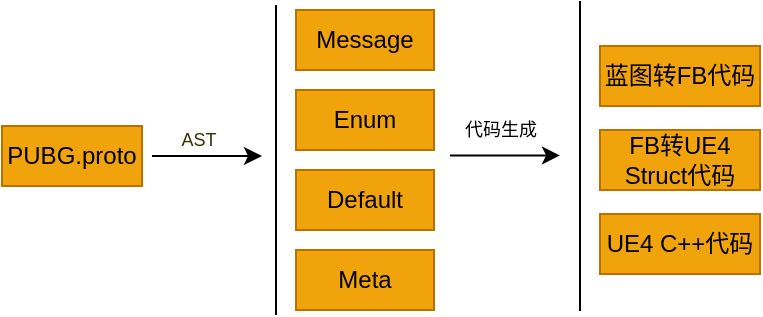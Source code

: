 <mxfile version="12.9.7" type="github">
  <diagram id="geBm-2fr2CytJHsljV7D" name="Page-1">
    <mxGraphModel dx="1178" dy="631" grid="1" gridSize="10" guides="1" tooltips="1" connect="1" arrows="1" fold="1" page="1" pageScale="1" pageWidth="827" pageHeight="1169" math="0" shadow="0">
      <root>
        <mxCell id="0" />
        <mxCell id="1" parent="0" />
        <mxCell id="iA8vbkq-AqObj3hzfbwd-8" value="" style="shape=partialRectangle;whiteSpace=wrap;html=1;right=0;top=0;bottom=0;fillColor=none;routingCenterX=-0.5;fontSize=9;fontColor=#FFFFFF;" vertex="1" parent="1">
          <mxGeometry x="362" y="244" width="90" height="154" as="geometry" />
        </mxCell>
        <mxCell id="N63TacE3sIvnsK9GecQp-14" value="&lt;font style=&quot;font-size: 9px&quot;&gt;AST&lt;/font&gt;" style="text;html=1;align=center;verticalAlign=middle;resizable=0;points=[];autosize=1;fontSize=6;fontColor=#333300;" parent="1" vertex="1">
          <mxGeometry x="151" y="308" width="40" height="10" as="geometry" />
        </mxCell>
        <mxCell id="N63TacE3sIvnsK9GecQp-9" value="&lt;font color=&quot;#000000&quot;&gt;蓝图转FB代码&lt;/font&gt;" style="rounded=0;whiteSpace=wrap;html=1;fillColor=#f0a30a;strokeColor=#BD7000;fontColor=#ffffff;" parent="1" vertex="1">
          <mxGeometry x="372" y="266" width="80" height="30" as="geometry" />
        </mxCell>
        <mxCell id="N63TacE3sIvnsK9GecQp-10" value="&lt;font color=&quot;#000000&quot;&gt;UE4 C++代码&lt;/font&gt;" style="rounded=0;whiteSpace=wrap;html=1;fillColor=#f0a30a;strokeColor=#BD7000;fontColor=#ffffff;" parent="1" vertex="1">
          <mxGeometry x="372" y="350" width="80" height="30" as="geometry" />
        </mxCell>
        <mxCell id="N63TacE3sIvnsK9GecQp-11" value="&lt;font color=&quot;#000000&quot;&gt;FB转UE4&lt;br&gt;Struct代码&lt;/font&gt;" style="rounded=0;whiteSpace=wrap;html=1;fillColor=#f0a30a;strokeColor=#BD7000;fontColor=#FFFFFF;" parent="1" vertex="1">
          <mxGeometry x="372" y="308" width="80" height="30" as="geometry" />
        </mxCell>
        <mxCell id="N63TacE3sIvnsK9GecQp-2" value="&lt;font color=&quot;#000000&quot;&gt;Message&lt;/font&gt;" style="rounded=0;whiteSpace=wrap;html=1;fillColor=#f0a30a;strokeColor=#BD7000;fontColor=#FFFFFF;" parent="1" vertex="1">
          <mxGeometry x="220" y="248" width="69" height="30" as="geometry" />
        </mxCell>
        <mxCell id="N63TacE3sIvnsK9GecQp-3" value="&lt;font color=&quot;#000000&quot;&gt;Enum&lt;/font&gt;" style="rounded=0;whiteSpace=wrap;html=1;fillColor=#f0a30a;strokeColor=#BD7000;fontColor=#FFFFFF;" parent="1" vertex="1">
          <mxGeometry x="220" y="288" width="69" height="30" as="geometry" />
        </mxCell>
        <mxCell id="N63TacE3sIvnsK9GecQp-4" value="&lt;font color=&quot;#000000&quot;&gt;Meta&lt;/font&gt;" style="rounded=0;whiteSpace=wrap;html=1;fillColor=#f0a30a;strokeColor=#BD7000;fontColor=#FFFFFF;" parent="1" vertex="1">
          <mxGeometry x="220" y="368" width="69" height="30" as="geometry" />
        </mxCell>
        <mxCell id="N63TacE3sIvnsK9GecQp-16" value="&lt;font color=&quot;#000000&quot;&gt;Default&lt;/font&gt;" style="rounded=0;whiteSpace=wrap;html=1;fillColor=#f0a30a;strokeColor=#BD7000;fontColor=#FFFFFF;" parent="1" vertex="1">
          <mxGeometry x="220" y="328" width="69" height="30" as="geometry" />
        </mxCell>
        <mxCell id="iA8vbkq-AqObj3hzfbwd-5" style="edgeStyle=orthogonalEdgeStyle;rounded=0;orthogonalLoop=1;jettySize=auto;html=1;fontSize=9;fontColor=#FFFFFF;" edge="1" parent="1">
          <mxGeometry relative="1" as="geometry">
            <mxPoint x="203" y="321" as="targetPoint" />
            <mxPoint x="148" y="321" as="sourcePoint" />
          </mxGeometry>
        </mxCell>
        <mxCell id="iA8vbkq-AqObj3hzfbwd-6" style="edgeStyle=orthogonalEdgeStyle;rounded=0;orthogonalLoop=1;jettySize=auto;html=1;fontSize=9;fontColor=#FFFFFF;" edge="1" parent="1">
          <mxGeometry relative="1" as="geometry">
            <mxPoint x="352" y="320.71" as="targetPoint" />
            <mxPoint x="297" y="320.71" as="sourcePoint" />
          </mxGeometry>
        </mxCell>
        <mxCell id="iA8vbkq-AqObj3hzfbwd-7" value="" style="shape=partialRectangle;whiteSpace=wrap;html=1;right=0;top=0;bottom=0;fillColor=none;routingCenterX=-0.5;fontSize=9;fontColor=#FFFFFF;" vertex="1" parent="1">
          <mxGeometry x="210" y="246" width="90" height="154" as="geometry" />
        </mxCell>
        <mxCell id="iA8vbkq-AqObj3hzfbwd-10" value="&lt;font color=&quot;#000000&quot;&gt;代码生成&lt;/font&gt;" style="text;html=1;align=center;verticalAlign=middle;resizable=0;points=[];autosize=1;fontSize=9;fontColor=#FFFFFF;" vertex="1" parent="1">
          <mxGeometry x="292" y="298" width="60" height="20" as="geometry" />
        </mxCell>
        <mxCell id="iA8vbkq-AqObj3hzfbwd-11" value="&lt;font color=&quot;#000000&quot;&gt;PUBG.proto&lt;/font&gt;" style="rounded=0;whiteSpace=wrap;html=1;fillColor=#f0a30a;strokeColor=#BD7000;fontColor=#FFFFFF;" vertex="1" parent="1">
          <mxGeometry x="73" y="306" width="70" height="30" as="geometry" />
        </mxCell>
      </root>
    </mxGraphModel>
  </diagram>
</mxfile>
